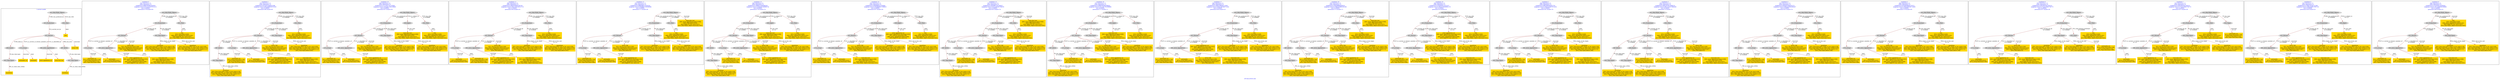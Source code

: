 digraph n0 {
fontcolor="blue"
remincross="true"
label="s03-ima-artists.xml"
subgraph cluster_0 {
label="1-correct model"
n2[style="filled",color="white",fillcolor="lightgray",label="E12_Production1"];
n3[style="filled",color="white",fillcolor="lightgray",label="E21_Person1"];
n4[style="filled",color="white",fillcolor="lightgray",label="E69_Death1"];
n5[style="filled",color="white",fillcolor="lightgray",label="E74_Group1"];
n6[style="filled",color="white",fillcolor="lightgray",label="E82_Actor_Appellation1"];
n7[style="filled",color="white",fillcolor="lightgray",label="E67_Birth1"];
n8[shape="plaintext",style="filled",fillcolor="gold",label="Artist URI"];
n9[style="filled",color="white",fillcolor="lightgray",label="E22_Man-Made_Object1"];
n10[style="filled",color="white",fillcolor="lightgray",label="E35_Title1"];
n11[shape="plaintext",style="filled",fillcolor="gold",label="title"];
n12[style="filled",color="white",fillcolor="lightgray",label="E52_Time-Span1"];
n13[shape="plaintext",style="filled",fillcolor="gold",label="birthDate"];
n14[style="filled",color="white",fillcolor="lightgray",label="E52_Time-Span2"];
n15[shape="plaintext",style="filled",fillcolor="gold",label="deathDate"];
n16[shape="plaintext",style="filled",fillcolor="gold",label="nationality uri"];
n17[shape="plaintext",style="filled",fillcolor="gold",label="nationality"];
n18[shape="plaintext",style="filled",fillcolor="gold",label="artist appellation uri"];
n19[shape="plaintext",style="filled",fillcolor="gold",label="name first last"];
}
subgraph cluster_1 {
label="candidate 0\nlink coherence:1.0\nnode coherence:1.0\nconfidence:0.6800762891045635\nmapping score:0.6225254297015211\ncost:13.99995\n-precision:0.79-recall:0.65"
n21[style="filled",color="white",fillcolor="lightgray",label="E12_Production1"];
n22[style="filled",color="white",fillcolor="lightgray",label="E21_Person1"];
n23[style="filled",color="white",fillcolor="lightgray",label="E52_Time-Span2"];
n24[style="filled",color="white",fillcolor="lightgray",label="E74_Group1"];
n25[style="filled",color="white",fillcolor="lightgray",label="E82_Actor_Appellation1"];
n26[style="filled",color="white",fillcolor="lightgray",label="E22_Man-Made_Object1"];
n27[style="filled",color="white",fillcolor="lightgray",label="E35_Title1"];
n28[shape="plaintext",style="filled",fillcolor="gold",label="artist appellation uri\n[E82_Actor_Appellation,classLink,0.932]\n[E21_Person,classLink,0.06]\n[E82_Actor_Appellation,label,0.008]\n[E30_Right,P3_has_note,0.0]"];
n29[shape="plaintext",style="filled",fillcolor="gold",label="birthDate\n[E52_Time-Span,P82a_begin_of_the_begin,0.38]\n[E52_Time-Span,P82_at_some_time_within,0.343]\n[E52_Time-Span,P82b_end_of_the_end,0.171]\n[E52_Time-Span,label,0.106]"];
n30[shape="plaintext",style="filled",fillcolor="gold",label="name first last\n[E82_Actor_Appellation,label,0.908]\n[E35_Title,label,0.053]\n[E30_Right,P3_has_note,0.037]\n[E22_Man-Made_Object,classLink,0.001]"];
n31[shape="plaintext",style="filled",fillcolor="gold",label="deathDate\n[E52_Time-Span,P82b_end_of_the_end,0.458]\n[E52_Time-Span,P82_at_some_time_within,0.376]\n[E52_Time-Span,P82a_begin_of_the_begin,0.111]\n[E52_Time-Span,label,0.055]"];
n32[shape="plaintext",style="filled",fillcolor="gold",label="nationality uri\n[E74_Group,classLink,0.788]\n[E74_Group,label,0.125]\n[E55_Type,classLink,0.086]"];
n33[shape="plaintext",style="filled",fillcolor="gold",label="title\n[E35_Title,label,0.849]\n[E82_Actor_Appellation,label,0.101]\n[E30_Right,P3_has_note,0.047]\n[E22_Man-Made_Object,classLink,0.002]"];
n34[shape="plaintext",style="filled",fillcolor="gold",label="nationality\n[E74_Group,label,0.615]\n[E74_Group,classLink,0.385]"];
n35[shape="plaintext",style="filled",fillcolor="gold",label="Artist URI\n[E21_Person,classLink,0.509]\n[E82_Actor_Appellation,classLink,0.424]\n[E82_Actor_Appellation,label,0.067]\n[E35_Title,label,0.0]"];
}
subgraph cluster_2 {
label="candidate 1\nlink coherence:1.0\nnode coherence:1.0\nconfidence:0.6755072560422308\nmapping score:0.6001690853474103\ncost:15.99993\n-precision:0.88-recall:0.82"
n37[style="filled",color="white",fillcolor="lightgray",label="E12_Production1"];
n38[style="filled",color="white",fillcolor="lightgray",label="E21_Person1"];
n39[style="filled",color="white",fillcolor="lightgray",label="E52_Time-Span2"];
n40[style="filled",color="white",fillcolor="lightgray",label="E67_Birth1"];
n41[style="filled",color="white",fillcolor="lightgray",label="E74_Group1"];
n42[style="filled",color="white",fillcolor="lightgray",label="E82_Actor_Appellation1"];
n43[style="filled",color="white",fillcolor="lightgray",label="E22_Man-Made_Object1"];
n44[style="filled",color="white",fillcolor="lightgray",label="E35_Title1"];
n45[style="filled",color="white",fillcolor="lightgray",label="E52_Time-Span1"];
n46[shape="plaintext",style="filled",fillcolor="gold",label="artist appellation uri\n[E82_Actor_Appellation,classLink,0.932]\n[E21_Person,classLink,0.06]\n[E82_Actor_Appellation,label,0.008]\n[E30_Right,P3_has_note,0.0]"];
n47[shape="plaintext",style="filled",fillcolor="gold",label="name first last\n[E82_Actor_Appellation,label,0.908]\n[E35_Title,label,0.053]\n[E30_Right,P3_has_note,0.037]\n[E22_Man-Made_Object,classLink,0.001]"];
n48[shape="plaintext",style="filled",fillcolor="gold",label="birthDate\n[E52_Time-Span,P82a_begin_of_the_begin,0.38]\n[E52_Time-Span,P82_at_some_time_within,0.343]\n[E52_Time-Span,P82b_end_of_the_end,0.171]\n[E52_Time-Span,label,0.106]"];
n49[shape="plaintext",style="filled",fillcolor="gold",label="deathDate\n[E52_Time-Span,P82b_end_of_the_end,0.458]\n[E52_Time-Span,P82_at_some_time_within,0.376]\n[E52_Time-Span,P82a_begin_of_the_begin,0.111]\n[E52_Time-Span,label,0.055]"];
n50[shape="plaintext",style="filled",fillcolor="gold",label="nationality uri\n[E74_Group,classLink,0.788]\n[E74_Group,label,0.125]\n[E55_Type,classLink,0.086]"];
n51[shape="plaintext",style="filled",fillcolor="gold",label="title\n[E35_Title,label,0.849]\n[E82_Actor_Appellation,label,0.101]\n[E30_Right,P3_has_note,0.047]\n[E22_Man-Made_Object,classLink,0.002]"];
n52[shape="plaintext",style="filled",fillcolor="gold",label="nationality\n[E74_Group,label,0.615]\n[E74_Group,classLink,0.385]"];
n53[shape="plaintext",style="filled",fillcolor="gold",label="Artist URI\n[E21_Person,classLink,0.509]\n[E82_Actor_Appellation,classLink,0.424]\n[E82_Actor_Appellation,label,0.067]\n[E35_Title,label,0.0]"];
}
subgraph cluster_3 {
label="candidate 10\nlink coherence:1.0\nnode coherence:1.0\nconfidence:0.5712202770719589\nmapping score:0.5654067590239863\ncost:14.99995\n-precision:0.67-recall:0.59"
n55[style="filled",color="white",fillcolor="lightgray",label="E12_Production1"];
n56[style="filled",color="white",fillcolor="lightgray",label="E21_Person1"];
n57[style="filled",color="white",fillcolor="lightgray",label="E52_Time-Span2"];
n58[style="filled",color="white",fillcolor="lightgray",label="E74_Group1"];
n59[style="filled",color="white",fillcolor="lightgray",label="E82_Actor_Appellation1"];
n60[style="filled",color="white",fillcolor="lightgray",label="E22_Man-Made_Object1"];
n61[style="filled",color="white",fillcolor="lightgray",label="E30_Right1"];
n62[style="filled",color="white",fillcolor="lightgray",label="E35_Title1"];
n63[shape="plaintext",style="filled",fillcolor="gold",label="artist appellation uri\n[E82_Actor_Appellation,classLink,0.932]\n[E21_Person,classLink,0.06]\n[E82_Actor_Appellation,label,0.008]\n[E30_Right,P3_has_note,0.0]"];
n64[shape="plaintext",style="filled",fillcolor="gold",label="birthDate\n[E52_Time-Span,P82a_begin_of_the_begin,0.38]\n[E52_Time-Span,P82_at_some_time_within,0.343]\n[E52_Time-Span,P82b_end_of_the_end,0.171]\n[E52_Time-Span,label,0.106]"];
n65[shape="plaintext",style="filled",fillcolor="gold",label="name first last\n[E82_Actor_Appellation,label,0.908]\n[E35_Title,label,0.053]\n[E30_Right,P3_has_note,0.037]\n[E22_Man-Made_Object,classLink,0.001]"];
n66[shape="plaintext",style="filled",fillcolor="gold",label="deathDate\n[E52_Time-Span,P82b_end_of_the_end,0.458]\n[E52_Time-Span,P82_at_some_time_within,0.376]\n[E52_Time-Span,P82a_begin_of_the_begin,0.111]\n[E52_Time-Span,label,0.055]"];
n67[shape="plaintext",style="filled",fillcolor="gold",label="nationality uri\n[E74_Group,classLink,0.788]\n[E74_Group,label,0.125]\n[E55_Type,classLink,0.086]"];
n68[shape="plaintext",style="filled",fillcolor="gold",label="title\n[E35_Title,label,0.849]\n[E82_Actor_Appellation,label,0.101]\n[E30_Right,P3_has_note,0.047]\n[E22_Man-Made_Object,classLink,0.002]"];
n69[shape="plaintext",style="filled",fillcolor="gold",label="nationality\n[E74_Group,label,0.615]\n[E74_Group,classLink,0.385]"];
n70[shape="plaintext",style="filled",fillcolor="gold",label="Artist URI\n[E21_Person,classLink,0.509]\n[E82_Actor_Appellation,classLink,0.424]\n[E82_Actor_Appellation,label,0.067]\n[E35_Title,label,0.0]"];
}
subgraph cluster_4 {
label="candidate 11\nlink coherence:1.0\nnode coherence:1.0\nconfidence:0.5683353603538136\nmapping score:0.5852784534512713\ncost:13.99995\n-precision:0.64-recall:0.53"
n72[style="filled",color="white",fillcolor="lightgray",label="E12_Production1"];
n73[style="filled",color="white",fillcolor="lightgray",label="E21_Person1"];
n74[style="filled",color="white",fillcolor="lightgray",label="E52_Time-Span2"];
n75[style="filled",color="white",fillcolor="lightgray",label="E74_Group1"];
n76[style="filled",color="white",fillcolor="lightgray",label="E82_Actor_Appellation1"];
n77[style="filled",color="white",fillcolor="lightgray",label="E22_Man-Made_Object1"];
n78[style="filled",color="white",fillcolor="lightgray",label="E35_Title1"];
n79[shape="plaintext",style="filled",fillcolor="gold",label="artist appellation uri\n[E82_Actor_Appellation,classLink,0.932]\n[E21_Person,classLink,0.06]\n[E82_Actor_Appellation,label,0.008]\n[E30_Right,P3_has_note,0.0]"];
n80[shape="plaintext",style="filled",fillcolor="gold",label="birthDate\n[E52_Time-Span,P82a_begin_of_the_begin,0.38]\n[E52_Time-Span,P82_at_some_time_within,0.343]\n[E52_Time-Span,P82b_end_of_the_end,0.171]\n[E52_Time-Span,label,0.106]"];
n81[shape="plaintext",style="filled",fillcolor="gold",label="name first last\n[E82_Actor_Appellation,label,0.908]\n[E35_Title,label,0.053]\n[E30_Right,P3_has_note,0.037]\n[E22_Man-Made_Object,classLink,0.001]"];
n82[shape="plaintext",style="filled",fillcolor="gold",label="deathDate\n[E52_Time-Span,P82b_end_of_the_end,0.458]\n[E52_Time-Span,P82_at_some_time_within,0.376]\n[E52_Time-Span,P82a_begin_of_the_begin,0.111]\n[E52_Time-Span,label,0.055]"];
n83[shape="plaintext",style="filled",fillcolor="gold",label="nationality\n[E74_Group,label,0.615]\n[E74_Group,classLink,0.385]"];
n84[shape="plaintext",style="filled",fillcolor="gold",label="title\n[E35_Title,label,0.849]\n[E82_Actor_Appellation,label,0.101]\n[E30_Right,P3_has_note,0.047]\n[E22_Man-Made_Object,classLink,0.002]"];
n85[shape="plaintext",style="filled",fillcolor="gold",label="Artist URI\n[E21_Person,classLink,0.509]\n[E82_Actor_Appellation,classLink,0.424]\n[E82_Actor_Appellation,label,0.067]\n[E35_Title,label,0.0]"];
n86[shape="plaintext",style="filled",fillcolor="gold",label="nationality uri\n[E74_Group,classLink,0.788]\n[E74_Group,label,0.125]\n[E55_Type,classLink,0.086]"];
}
subgraph cluster_5 {
label="candidate 12\nlink coherence:1.0\nnode coherence:1.0\nconfidence:0.5666588127918254\nmapping score:0.5638862709306084\ncost:13.99995\n-precision:0.71-recall:0.59"
n88[style="filled",color="white",fillcolor="lightgray",label="E12_Production1"];
n89[style="filled",color="white",fillcolor="lightgray",label="E21_Person1"];
n90[style="filled",color="white",fillcolor="lightgray",label="E52_Time-Span2"];
n91[style="filled",color="white",fillcolor="lightgray",label="E74_Group1"];
n92[style="filled",color="white",fillcolor="lightgray",label="E82_Actor_Appellation1"];
n93[style="filled",color="white",fillcolor="lightgray",label="E22_Man-Made_Object1"];
n94[style="filled",color="white",fillcolor="lightgray",label="E35_Title1"];
n95[shape="plaintext",style="filled",fillcolor="gold",label="artist appellation uri\n[E82_Actor_Appellation,classLink,0.932]\n[E21_Person,classLink,0.06]\n[E82_Actor_Appellation,label,0.008]\n[E30_Right,P3_has_note,0.0]"];
n96[shape="plaintext",style="filled",fillcolor="gold",label="birthDate\n[E52_Time-Span,P82a_begin_of_the_begin,0.38]\n[E52_Time-Span,P82_at_some_time_within,0.343]\n[E52_Time-Span,P82b_end_of_the_end,0.171]\n[E52_Time-Span,label,0.106]"];
n97[shape="plaintext",style="filled",fillcolor="gold",label="name first last\n[E82_Actor_Appellation,label,0.908]\n[E35_Title,label,0.053]\n[E30_Right,P3_has_note,0.037]\n[E22_Man-Made_Object,classLink,0.001]"];
n98[shape="plaintext",style="filled",fillcolor="gold",label="deathDate\n[E52_Time-Span,P82b_end_of_the_end,0.458]\n[E52_Time-Span,P82_at_some_time_within,0.376]\n[E52_Time-Span,P82a_begin_of_the_begin,0.111]\n[E52_Time-Span,label,0.055]"];
n99[shape="plaintext",style="filled",fillcolor="gold",label="nationality uri\n[E74_Group,classLink,0.788]\n[E74_Group,label,0.125]\n[E55_Type,classLink,0.086]"];
n100[shape="plaintext",style="filled",fillcolor="gold",label="title\n[E35_Title,label,0.849]\n[E82_Actor_Appellation,label,0.101]\n[E30_Right,P3_has_note,0.047]\n[E22_Man-Made_Object,classLink,0.002]"];
n101[shape="plaintext",style="filled",fillcolor="gold",label="nationality\n[E74_Group,label,0.615]\n[E74_Group,classLink,0.385]"];
n102[shape="plaintext",style="filled",fillcolor="gold",label="Artist URI\n[E21_Person,classLink,0.509]\n[E82_Actor_Appellation,classLink,0.424]\n[E82_Actor_Appellation,label,0.067]\n[E35_Title,label,0.0]"];
}
subgraph cluster_6 {
label="candidate 13\nlink coherence:1.0\nnode coherence:1.0\nconfidence:0.5666512440096262\nmapping score:0.5430504146698754\ncost:16.99993\n-precision:0.76-recall:0.76"
n104[style="filled",color="white",fillcolor="lightgray",label="E12_Production1"];
n105[style="filled",color="white",fillcolor="lightgray",label="E21_Person1"];
n106[style="filled",color="white",fillcolor="lightgray",label="E52_Time-Span2"];
n107[style="filled",color="white",fillcolor="lightgray",label="E67_Birth1"];
n108[style="filled",color="white",fillcolor="lightgray",label="E74_Group1"];
n109[style="filled",color="white",fillcolor="lightgray",label="E82_Actor_Appellation1"];
n110[style="filled",color="white",fillcolor="lightgray",label="E22_Man-Made_Object1"];
n111[style="filled",color="white",fillcolor="lightgray",label="E30_Right1"];
n112[style="filled",color="white",fillcolor="lightgray",label="E35_Title1"];
n113[style="filled",color="white",fillcolor="lightgray",label="E52_Time-Span1"];
n114[shape="plaintext",style="filled",fillcolor="gold",label="artist appellation uri\n[E82_Actor_Appellation,classLink,0.932]\n[E21_Person,classLink,0.06]\n[E82_Actor_Appellation,label,0.008]\n[E30_Right,P3_has_note,0.0]"];
n115[shape="plaintext",style="filled",fillcolor="gold",label="name first last\n[E82_Actor_Appellation,label,0.908]\n[E35_Title,label,0.053]\n[E30_Right,P3_has_note,0.037]\n[E22_Man-Made_Object,classLink,0.001]"];
n116[shape="plaintext",style="filled",fillcolor="gold",label="birthDate\n[E52_Time-Span,P82a_begin_of_the_begin,0.38]\n[E52_Time-Span,P82_at_some_time_within,0.343]\n[E52_Time-Span,P82b_end_of_the_end,0.171]\n[E52_Time-Span,label,0.106]"];
n117[shape="plaintext",style="filled",fillcolor="gold",label="deathDate\n[E52_Time-Span,P82b_end_of_the_end,0.458]\n[E52_Time-Span,P82_at_some_time_within,0.376]\n[E52_Time-Span,P82a_begin_of_the_begin,0.111]\n[E52_Time-Span,label,0.055]"];
n118[shape="plaintext",style="filled",fillcolor="gold",label="nationality uri\n[E74_Group,classLink,0.788]\n[E74_Group,label,0.125]\n[E55_Type,classLink,0.086]"];
n119[shape="plaintext",style="filled",fillcolor="gold",label="title\n[E35_Title,label,0.849]\n[E82_Actor_Appellation,label,0.101]\n[E30_Right,P3_has_note,0.047]\n[E22_Man-Made_Object,classLink,0.002]"];
n120[shape="plaintext",style="filled",fillcolor="gold",label="nationality\n[E74_Group,label,0.615]\n[E74_Group,classLink,0.385]"];
n121[shape="plaintext",style="filled",fillcolor="gold",label="Artist URI\n[E21_Person,classLink,0.509]\n[E82_Actor_Appellation,classLink,0.424]\n[E82_Actor_Appellation,label,0.067]\n[E35_Title,label,0.0]"];
}
subgraph cluster_7 {
label="candidate 14\nlink coherence:1.0\nnode coherence:1.0\nconfidence:0.5636089522795864\nmapping score:0.5628696507598622\ncost:14.99995\n-precision:0.67-recall:0.59"
n123[style="filled",color="white",fillcolor="lightgray",label="E12_Production1"];
n124[style="filled",color="white",fillcolor="lightgray",label="E21_Person1"];
n125[style="filled",color="white",fillcolor="lightgray",label="E52_Time-Span2"];
n126[style="filled",color="white",fillcolor="lightgray",label="E74_Group1"];
n127[style="filled",color="white",fillcolor="lightgray",label="E82_Actor_Appellation1"];
n128[style="filled",color="white",fillcolor="lightgray",label="E22_Man-Made_Object1"];
n129[style="filled",color="white",fillcolor="lightgray",label="E30_Right1"];
n130[style="filled",color="white",fillcolor="lightgray",label="E35_Title1"];
n131[shape="plaintext",style="filled",fillcolor="gold",label="birthDate\n[E52_Time-Span,P82a_begin_of_the_begin,0.38]\n[E52_Time-Span,P82_at_some_time_within,0.343]\n[E52_Time-Span,P82b_end_of_the_end,0.171]\n[E52_Time-Span,label,0.106]"];
n132[shape="plaintext",style="filled",fillcolor="gold",label="name first last\n[E82_Actor_Appellation,label,0.908]\n[E35_Title,label,0.053]\n[E30_Right,P3_has_note,0.037]\n[E22_Man-Made_Object,classLink,0.001]"];
n133[shape="plaintext",style="filled",fillcolor="gold",label="artist appellation uri\n[E82_Actor_Appellation,classLink,0.932]\n[E21_Person,classLink,0.06]\n[E82_Actor_Appellation,label,0.008]\n[E30_Right,P3_has_note,0.0]"];
n134[shape="plaintext",style="filled",fillcolor="gold",label="deathDate\n[E52_Time-Span,P82b_end_of_the_end,0.458]\n[E52_Time-Span,P82_at_some_time_within,0.376]\n[E52_Time-Span,P82a_begin_of_the_begin,0.111]\n[E52_Time-Span,label,0.055]"];
n135[shape="plaintext",style="filled",fillcolor="gold",label="nationality uri\n[E74_Group,classLink,0.788]\n[E74_Group,label,0.125]\n[E55_Type,classLink,0.086]"];
n136[shape="plaintext",style="filled",fillcolor="gold",label="title\n[E35_Title,label,0.849]\n[E82_Actor_Appellation,label,0.101]\n[E30_Right,P3_has_note,0.047]\n[E22_Man-Made_Object,classLink,0.002]"];
n137[shape="plaintext",style="filled",fillcolor="gold",label="nationality\n[E74_Group,label,0.615]\n[E74_Group,classLink,0.385]"];
n138[shape="plaintext",style="filled",fillcolor="gold",label="Artist URI\n[E21_Person,classLink,0.509]\n[E82_Actor_Appellation,classLink,0.424]\n[E82_Actor_Appellation,label,0.067]\n[E35_Title,label,0.0]"];
}
subgraph cluster_8 {
label="candidate 15\nlink coherence:1.0\nnode coherence:1.0\nconfidence:0.5620897797294927\nmapping score:0.5415299265764976\ncost:15.99993\n-precision:0.81-recall:0.76"
n140[style="filled",color="white",fillcolor="lightgray",label="E12_Production1"];
n141[style="filled",color="white",fillcolor="lightgray",label="E21_Person1"];
n142[style="filled",color="white",fillcolor="lightgray",label="E52_Time-Span2"];
n143[style="filled",color="white",fillcolor="lightgray",label="E67_Birth1"];
n144[style="filled",color="white",fillcolor="lightgray",label="E74_Group1"];
n145[style="filled",color="white",fillcolor="lightgray",label="E82_Actor_Appellation1"];
n146[style="filled",color="white",fillcolor="lightgray",label="E22_Man-Made_Object1"];
n147[style="filled",color="white",fillcolor="lightgray",label="E35_Title1"];
n148[style="filled",color="white",fillcolor="lightgray",label="E52_Time-Span1"];
n149[shape="plaintext",style="filled",fillcolor="gold",label="artist appellation uri\n[E82_Actor_Appellation,classLink,0.932]\n[E21_Person,classLink,0.06]\n[E82_Actor_Appellation,label,0.008]\n[E30_Right,P3_has_note,0.0]"];
n150[shape="plaintext",style="filled",fillcolor="gold",label="birthDate\n[E52_Time-Span,P82a_begin_of_the_begin,0.38]\n[E52_Time-Span,P82_at_some_time_within,0.343]\n[E52_Time-Span,P82b_end_of_the_end,0.171]\n[E52_Time-Span,label,0.106]"];
n151[shape="plaintext",style="filled",fillcolor="gold",label="name first last\n[E82_Actor_Appellation,label,0.908]\n[E35_Title,label,0.053]\n[E30_Right,P3_has_note,0.037]\n[E22_Man-Made_Object,classLink,0.001]"];
n152[shape="plaintext",style="filled",fillcolor="gold",label="deathDate\n[E52_Time-Span,P82b_end_of_the_end,0.458]\n[E52_Time-Span,P82_at_some_time_within,0.376]\n[E52_Time-Span,P82a_begin_of_the_begin,0.111]\n[E52_Time-Span,label,0.055]"];
n153[shape="plaintext",style="filled",fillcolor="gold",label="nationality uri\n[E74_Group,classLink,0.788]\n[E74_Group,label,0.125]\n[E55_Type,classLink,0.086]"];
n154[shape="plaintext",style="filled",fillcolor="gold",label="title\n[E35_Title,label,0.849]\n[E82_Actor_Appellation,label,0.101]\n[E30_Right,P3_has_note,0.047]\n[E22_Man-Made_Object,classLink,0.002]"];
n155[shape="plaintext",style="filled",fillcolor="gold",label="nationality\n[E74_Group,label,0.615]\n[E74_Group,classLink,0.385]"];
n156[shape="plaintext",style="filled",fillcolor="gold",label="Artist URI\n[E21_Person,classLink,0.509]\n[E82_Actor_Appellation,classLink,0.424]\n[E82_Actor_Appellation,label,0.067]\n[E35_Title,label,0.0]"];
}
subgraph cluster_9 {
label="candidate 16\nlink coherence:1.0\nnode coherence:1.0\nconfidence:0.5609103283296655\nmapping score:0.5411367761098885\ncost:16.99993\n-precision:0.71-recall:0.71"
n158[style="filled",color="white",fillcolor="lightgray",label="E12_Production1"];
n159[style="filled",color="white",fillcolor="lightgray",label="E21_Person1"];
n160[style="filled",color="white",fillcolor="lightgray",label="E52_Time-Span2"];
n161[style="filled",color="white",fillcolor="lightgray",label="E67_Birth1"];
n162[style="filled",color="white",fillcolor="lightgray",label="E74_Group1"];
n163[style="filled",color="white",fillcolor="lightgray",label="E82_Actor_Appellation1"];
n164[style="filled",color="white",fillcolor="lightgray",label="E22_Man-Made_Object1"];
n165[style="filled",color="white",fillcolor="lightgray",label="E30_Right1"];
n166[style="filled",color="white",fillcolor="lightgray",label="E35_Title1"];
n167[style="filled",color="white",fillcolor="lightgray",label="E52_Time-Span1"];
n168[shape="plaintext",style="filled",fillcolor="gold",label="artist appellation uri\n[E82_Actor_Appellation,classLink,0.932]\n[E21_Person,classLink,0.06]\n[E82_Actor_Appellation,label,0.008]\n[E30_Right,P3_has_note,0.0]"];
n169[shape="plaintext",style="filled",fillcolor="gold",label="birthDate\n[E52_Time-Span,P82a_begin_of_the_begin,0.38]\n[E52_Time-Span,P82_at_some_time_within,0.343]\n[E52_Time-Span,P82b_end_of_the_end,0.171]\n[E52_Time-Span,label,0.106]"];
n170[shape="plaintext",style="filled",fillcolor="gold",label="name first last\n[E82_Actor_Appellation,label,0.908]\n[E35_Title,label,0.053]\n[E30_Right,P3_has_note,0.037]\n[E22_Man-Made_Object,classLink,0.001]"];
n171[shape="plaintext",style="filled",fillcolor="gold",label="deathDate\n[E52_Time-Span,P82b_end_of_the_end,0.458]\n[E52_Time-Span,P82_at_some_time_within,0.376]\n[E52_Time-Span,P82a_begin_of_the_begin,0.111]\n[E52_Time-Span,label,0.055]"];
n172[shape="plaintext",style="filled",fillcolor="gold",label="nationality uri\n[E74_Group,classLink,0.788]\n[E74_Group,label,0.125]\n[E55_Type,classLink,0.086]"];
n173[shape="plaintext",style="filled",fillcolor="gold",label="title\n[E35_Title,label,0.849]\n[E82_Actor_Appellation,label,0.101]\n[E30_Right,P3_has_note,0.047]\n[E22_Man-Made_Object,classLink,0.002]"];
n174[shape="plaintext",style="filled",fillcolor="gold",label="nationality\n[E74_Group,label,0.615]\n[E74_Group,classLink,0.385]"];
n175[shape="plaintext",style="filled",fillcolor="gold",label="Artist URI\n[E21_Person,classLink,0.509]\n[E82_Actor_Appellation,classLink,0.424]\n[E82_Actor_Appellation,label,0.067]\n[E35_Title,label,0.0]"];
}
subgraph cluster_10 {
label="candidate 17\nlink coherence:1.0\nnode coherence:1.0\nconfidence:0.5605239639114363\nmapping score:0.5826746546371454\ncost:13.99995\n-precision:0.64-recall:0.53"
n177[style="filled",color="white",fillcolor="lightgray",label="E12_Production1"];
n178[style="filled",color="white",fillcolor="lightgray",label="E21_Person1"];
n179[style="filled",color="white",fillcolor="lightgray",label="E52_Time-Span2"];
n180[style="filled",color="white",fillcolor="lightgray",label="E74_Group1"];
n181[style="filled",color="white",fillcolor="lightgray",label="E82_Actor_Appellation1"];
n182[style="filled",color="white",fillcolor="lightgray",label="E22_Man-Made_Object1"];
n183[style="filled",color="white",fillcolor="lightgray",label="E35_Title1"];
n184[shape="plaintext",style="filled",fillcolor="gold",label="Artist URI\n[E21_Person,classLink,0.509]\n[E82_Actor_Appellation,classLink,0.424]\n[E82_Actor_Appellation,label,0.067]\n[E35_Title,label,0.0]"];
n185[shape="plaintext",style="filled",fillcolor="gold",label="birthDate\n[E52_Time-Span,P82a_begin_of_the_begin,0.38]\n[E52_Time-Span,P82_at_some_time_within,0.343]\n[E52_Time-Span,P82b_end_of_the_end,0.171]\n[E52_Time-Span,label,0.106]"];
n186[shape="plaintext",style="filled",fillcolor="gold",label="name first last\n[E82_Actor_Appellation,label,0.908]\n[E35_Title,label,0.053]\n[E30_Right,P3_has_note,0.037]\n[E22_Man-Made_Object,classLink,0.001]"];
n187[shape="plaintext",style="filled",fillcolor="gold",label="deathDate\n[E52_Time-Span,P82b_end_of_the_end,0.458]\n[E52_Time-Span,P82_at_some_time_within,0.376]\n[E52_Time-Span,P82a_begin_of_the_begin,0.111]\n[E52_Time-Span,label,0.055]"];
n188[shape="plaintext",style="filled",fillcolor="gold",label="nationality uri\n[E74_Group,classLink,0.788]\n[E74_Group,label,0.125]\n[E55_Type,classLink,0.086]"];
n189[shape="plaintext",style="filled",fillcolor="gold",label="title\n[E35_Title,label,0.849]\n[E82_Actor_Appellation,label,0.101]\n[E30_Right,P3_has_note,0.047]\n[E22_Man-Made_Object,classLink,0.002]"];
n190[shape="plaintext",style="filled",fillcolor="gold",label="nationality\n[E74_Group,label,0.615]\n[E74_Group,classLink,0.385]"];
n191[shape="plaintext",style="filled",fillcolor="gold",label="artist appellation uri\n[E82_Actor_Appellation,classLink,0.932]\n[E21_Person,classLink,0.06]\n[E82_Actor_Appellation,label,0.008]\n[E30_Right,P3_has_note,0.0]"];
}
subgraph cluster_11 {
label="candidate 18\nlink coherence:1.0\nnode coherence:1.0\nconfidence:0.556348864049532\nmapping score:0.5396162880165106\ncost:15.99993\n-precision:0.75-recall:0.71"
n193[style="filled",color="white",fillcolor="lightgray",label="E12_Production1"];
n194[style="filled",color="white",fillcolor="lightgray",label="E21_Person1"];
n195[style="filled",color="white",fillcolor="lightgray",label="E52_Time-Span2"];
n196[style="filled",color="white",fillcolor="lightgray",label="E67_Birth1"];
n197[style="filled",color="white",fillcolor="lightgray",label="E74_Group1"];
n198[style="filled",color="white",fillcolor="lightgray",label="E82_Actor_Appellation1"];
n199[style="filled",color="white",fillcolor="lightgray",label="E22_Man-Made_Object1"];
n200[style="filled",color="white",fillcolor="lightgray",label="E35_Title1"];
n201[style="filled",color="white",fillcolor="lightgray",label="E52_Time-Span1"];
n202[shape="plaintext",style="filled",fillcolor="gold",label="artist appellation uri\n[E82_Actor_Appellation,classLink,0.932]\n[E21_Person,classLink,0.06]\n[E82_Actor_Appellation,label,0.008]\n[E30_Right,P3_has_note,0.0]"];
n203[shape="plaintext",style="filled",fillcolor="gold",label="birthDate\n[E52_Time-Span,P82a_begin_of_the_begin,0.38]\n[E52_Time-Span,P82_at_some_time_within,0.343]\n[E52_Time-Span,P82b_end_of_the_end,0.171]\n[E52_Time-Span,label,0.106]"];
n204[shape="plaintext",style="filled",fillcolor="gold",label="deathDate\n[E52_Time-Span,P82b_end_of_the_end,0.458]\n[E52_Time-Span,P82_at_some_time_within,0.376]\n[E52_Time-Span,P82a_begin_of_the_begin,0.111]\n[E52_Time-Span,label,0.055]"];
n205[shape="plaintext",style="filled",fillcolor="gold",label="name first last\n[E82_Actor_Appellation,label,0.908]\n[E35_Title,label,0.053]\n[E30_Right,P3_has_note,0.037]\n[E22_Man-Made_Object,classLink,0.001]"];
n206[shape="plaintext",style="filled",fillcolor="gold",label="nationality uri\n[E74_Group,classLink,0.788]\n[E74_Group,label,0.125]\n[E55_Type,classLink,0.086]"];
n207[shape="plaintext",style="filled",fillcolor="gold",label="title\n[E35_Title,label,0.849]\n[E82_Actor_Appellation,label,0.101]\n[E30_Right,P3_has_note,0.047]\n[E22_Man-Made_Object,classLink,0.002]"];
n208[shape="plaintext",style="filled",fillcolor="gold",label="nationality\n[E74_Group,label,0.615]\n[E74_Group,classLink,0.385]"];
n209[shape="plaintext",style="filled",fillcolor="gold",label="Artist URI\n[E21_Person,classLink,0.509]\n[E82_Actor_Appellation,classLink,0.424]\n[E82_Actor_Appellation,label,0.067]\n[E35_Title,label,0.0]"];
}
subgraph cluster_12 {
label="candidate 19\nlink coherence:1.0\nnode coherence:1.0\nconfidence:0.5530028122415527\nmapping score:0.5801676040805176\ncost:14.99995\n-precision:0.6-recall:0.53"
n211[style="filled",color="white",fillcolor="lightgray",label="E12_Production1"];
n212[style="filled",color="white",fillcolor="lightgray",label="E21_Person1"];
n213[style="filled",color="white",fillcolor="lightgray",label="E52_Time-Span2"];
n214[style="filled",color="white",fillcolor="lightgray",label="E74_Group1"];
n215[style="filled",color="white",fillcolor="lightgray",label="E82_Actor_Appellation1"];
n216[style="filled",color="white",fillcolor="lightgray",label="E22_Man-Made_Object1"];
n217[style="filled",color="white",fillcolor="lightgray",label="E30_Right1"];
n218[style="filled",color="white",fillcolor="lightgray",label="E35_Title1"];
n219[shape="plaintext",style="filled",fillcolor="gold",label="Artist URI\n[E21_Person,classLink,0.509]\n[E82_Actor_Appellation,classLink,0.424]\n[E82_Actor_Appellation,label,0.067]\n[E35_Title,label,0.0]"];
n220[shape="plaintext",style="filled",fillcolor="gold",label="birthDate\n[E52_Time-Span,P82a_begin_of_the_begin,0.38]\n[E52_Time-Span,P82_at_some_time_within,0.343]\n[E52_Time-Span,P82b_end_of_the_end,0.171]\n[E52_Time-Span,label,0.106]"];
n221[shape="plaintext",style="filled",fillcolor="gold",label="name first last\n[E82_Actor_Appellation,label,0.908]\n[E35_Title,label,0.053]\n[E30_Right,P3_has_note,0.037]\n[E22_Man-Made_Object,classLink,0.001]"];
n222[shape="plaintext",style="filled",fillcolor="gold",label="artist appellation uri\n[E82_Actor_Appellation,classLink,0.932]\n[E21_Person,classLink,0.06]\n[E82_Actor_Appellation,label,0.008]\n[E30_Right,P3_has_note,0.0]"];
n223[shape="plaintext",style="filled",fillcolor="gold",label="deathDate\n[E52_Time-Span,P82b_end_of_the_end,0.458]\n[E52_Time-Span,P82_at_some_time_within,0.376]\n[E52_Time-Span,P82a_begin_of_the_begin,0.111]\n[E52_Time-Span,label,0.055]"];
n224[shape="plaintext",style="filled",fillcolor="gold",label="nationality uri\n[E74_Group,classLink,0.788]\n[E74_Group,label,0.125]\n[E55_Type,classLink,0.086]"];
n225[shape="plaintext",style="filled",fillcolor="gold",label="title\n[E35_Title,label,0.849]\n[E82_Actor_Appellation,label,0.101]\n[E30_Right,P3_has_note,0.047]\n[E22_Man-Made_Object,classLink,0.002]"];
n226[shape="plaintext",style="filled",fillcolor="gold",label="nationality\n[E74_Group,label,0.615]\n[E74_Group,classLink,0.385]"];
}
subgraph cluster_13 {
label="candidate 2\nlink coherence:1.0\nnode coherence:1.0\nconfidence:0.6697663403622701\nmapping score:0.5982554467874234\ncost:15.99993\n-precision:0.81-recall:0.76"
n228[style="filled",color="white",fillcolor="lightgray",label="E12_Production1"];
n229[style="filled",color="white",fillcolor="lightgray",label="E21_Person1"];
n230[style="filled",color="white",fillcolor="lightgray",label="E52_Time-Span2"];
n231[style="filled",color="white",fillcolor="lightgray",label="E67_Birth1"];
n232[style="filled",color="white",fillcolor="lightgray",label="E74_Group1"];
n233[style="filled",color="white",fillcolor="lightgray",label="E82_Actor_Appellation1"];
n234[style="filled",color="white",fillcolor="lightgray",label="E22_Man-Made_Object1"];
n235[style="filled",color="white",fillcolor="lightgray",label="E35_Title1"];
n236[style="filled",color="white",fillcolor="lightgray",label="E52_Time-Span1"];
n237[shape="plaintext",style="filled",fillcolor="gold",label="artist appellation uri\n[E82_Actor_Appellation,classLink,0.932]\n[E21_Person,classLink,0.06]\n[E82_Actor_Appellation,label,0.008]\n[E30_Right,P3_has_note,0.0]"];
n238[shape="plaintext",style="filled",fillcolor="gold",label="birthDate\n[E52_Time-Span,P82a_begin_of_the_begin,0.38]\n[E52_Time-Span,P82_at_some_time_within,0.343]\n[E52_Time-Span,P82b_end_of_the_end,0.171]\n[E52_Time-Span,label,0.106]"];
n239[shape="plaintext",style="filled",fillcolor="gold",label="name first last\n[E82_Actor_Appellation,label,0.908]\n[E35_Title,label,0.053]\n[E30_Right,P3_has_note,0.037]\n[E22_Man-Made_Object,classLink,0.001]"];
n240[shape="plaintext",style="filled",fillcolor="gold",label="deathDate\n[E52_Time-Span,P82b_end_of_the_end,0.458]\n[E52_Time-Span,P82_at_some_time_within,0.376]\n[E52_Time-Span,P82a_begin_of_the_begin,0.111]\n[E52_Time-Span,label,0.055]"];
n241[shape="plaintext",style="filled",fillcolor="gold",label="nationality uri\n[E74_Group,classLink,0.788]\n[E74_Group,label,0.125]\n[E55_Type,classLink,0.086]"];
n242[shape="plaintext",style="filled",fillcolor="gold",label="title\n[E35_Title,label,0.849]\n[E82_Actor_Appellation,label,0.101]\n[E30_Right,P3_has_note,0.047]\n[E22_Man-Made_Object,classLink,0.002]"];
n243[shape="plaintext",style="filled",fillcolor="gold",label="nationality\n[E74_Group,label,0.615]\n[E74_Group,classLink,0.385]"];
n244[shape="plaintext",style="filled",fillcolor="gold",label="Artist URI\n[E21_Person,classLink,0.509]\n[E82_Actor_Appellation,classLink,0.424]\n[E82_Actor_Appellation,label,0.067]\n[E35_Title,label,0.0]"];
}
subgraph cluster_14 {
label="candidate 3\nlink coherence:1.0\nnode coherence:1.0\nconfidence:0.6651973072999374\nmapping score:0.5967324357666458\ncost:16.99992\n-precision:1.0-recall:1.0"
n246[style="filled",color="white",fillcolor="lightgray",label="E12_Production1"];
n247[style="filled",color="white",fillcolor="lightgray",label="E21_Person1"];
n248[style="filled",color="white",fillcolor="lightgray",label="E67_Birth1"];
n249[style="filled",color="white",fillcolor="lightgray",label="E69_Death1"];
n250[style="filled",color="white",fillcolor="lightgray",label="E74_Group1"];
n251[style="filled",color="white",fillcolor="lightgray",label="E82_Actor_Appellation1"];
n252[style="filled",color="white",fillcolor="lightgray",label="E22_Man-Made_Object1"];
n253[style="filled",color="white",fillcolor="lightgray",label="E35_Title1"];
n254[style="filled",color="white",fillcolor="lightgray",label="E52_Time-Span1"];
n255[style="filled",color="white",fillcolor="lightgray",label="E52_Time-Span3"];
n256[shape="plaintext",style="filled",fillcolor="gold",label="deathDate\n[E52_Time-Span,P82b_end_of_the_end,0.458]\n[E52_Time-Span,P82_at_some_time_within,0.376]\n[E52_Time-Span,P82a_begin_of_the_begin,0.111]\n[E52_Time-Span,label,0.055]"];
n257[shape="plaintext",style="filled",fillcolor="gold",label="artist appellation uri\n[E82_Actor_Appellation,classLink,0.932]\n[E21_Person,classLink,0.06]\n[E82_Actor_Appellation,label,0.008]\n[E30_Right,P3_has_note,0.0]"];
n258[shape="plaintext",style="filled",fillcolor="gold",label="name first last\n[E82_Actor_Appellation,label,0.908]\n[E35_Title,label,0.053]\n[E30_Right,P3_has_note,0.037]\n[E22_Man-Made_Object,classLink,0.001]"];
n259[shape="plaintext",style="filled",fillcolor="gold",label="birthDate\n[E52_Time-Span,P82a_begin_of_the_begin,0.38]\n[E52_Time-Span,P82_at_some_time_within,0.343]\n[E52_Time-Span,P82b_end_of_the_end,0.171]\n[E52_Time-Span,label,0.106]"];
n260[shape="plaintext",style="filled",fillcolor="gold",label="nationality uri\n[E74_Group,classLink,0.788]\n[E74_Group,label,0.125]\n[E55_Type,classLink,0.086]"];
n261[shape="plaintext",style="filled",fillcolor="gold",label="title\n[E35_Title,label,0.849]\n[E82_Actor_Appellation,label,0.101]\n[E30_Right,P3_has_note,0.047]\n[E22_Man-Made_Object,classLink,0.002]"];
n262[shape="plaintext",style="filled",fillcolor="gold",label="nationality\n[E74_Group,label,0.615]\n[E74_Group,classLink,0.385]"];
n263[shape="plaintext",style="filled",fillcolor="gold",label="Artist URI\n[E21_Person,classLink,0.509]\n[E82_Actor_Appellation,classLink,0.424]\n[E82_Actor_Appellation,label,0.067]\n[E35_Title,label,0.0]"];
}
subgraph cluster_15 {
label="candidate 4\nlink coherence:1.0\nnode coherence:1.0\nconfidence:0.6436337836201371\nmapping score:0.5895445945400457\ncost:15.99993\n-precision:0.81-recall:0.76"
n265[style="filled",color="white",fillcolor="lightgray",label="E12_Production1"];
n266[style="filled",color="white",fillcolor="lightgray",label="E21_Person1"];
n267[style="filled",color="white",fillcolor="lightgray",label="E52_Time-Span2"];
n268[style="filled",color="white",fillcolor="lightgray",label="E67_Birth1"];
n269[style="filled",color="white",fillcolor="lightgray",label="E74_Group1"];
n270[style="filled",color="white",fillcolor="lightgray",label="E82_Actor_Appellation1"];
n271[style="filled",color="white",fillcolor="lightgray",label="E22_Man-Made_Object1"];
n272[style="filled",color="white",fillcolor="lightgray",label="E35_Title1"];
n273[style="filled",color="white",fillcolor="lightgray",label="E52_Time-Span1"];
n274[shape="plaintext",style="filled",fillcolor="gold",label="artist appellation uri\n[E82_Actor_Appellation,classLink,0.932]\n[E21_Person,classLink,0.06]\n[E82_Actor_Appellation,label,0.008]\n[E30_Right,P3_has_note,0.0]"];
n275[shape="plaintext",style="filled",fillcolor="gold",label="name first last\n[E82_Actor_Appellation,label,0.908]\n[E35_Title,label,0.053]\n[E30_Right,P3_has_note,0.037]\n[E22_Man-Made_Object,classLink,0.001]"];
n276[shape="plaintext",style="filled",fillcolor="gold",label="deathDate\n[E52_Time-Span,P82b_end_of_the_end,0.458]\n[E52_Time-Span,P82_at_some_time_within,0.376]\n[E52_Time-Span,P82a_begin_of_the_begin,0.111]\n[E52_Time-Span,label,0.055]"];
n277[shape="plaintext",style="filled",fillcolor="gold",label="birthDate\n[E52_Time-Span,P82a_begin_of_the_begin,0.38]\n[E52_Time-Span,P82_at_some_time_within,0.343]\n[E52_Time-Span,P82b_end_of_the_end,0.171]\n[E52_Time-Span,label,0.106]"];
n278[shape="plaintext",style="filled",fillcolor="gold",label="nationality uri\n[E74_Group,classLink,0.788]\n[E74_Group,label,0.125]\n[E55_Type,classLink,0.086]"];
n279[shape="plaintext",style="filled",fillcolor="gold",label="title\n[E35_Title,label,0.849]\n[E82_Actor_Appellation,label,0.101]\n[E30_Right,P3_has_note,0.047]\n[E22_Man-Made_Object,classLink,0.002]"];
n280[shape="plaintext",style="filled",fillcolor="gold",label="nationality\n[E74_Group,label,0.615]\n[E74_Group,classLink,0.385]"];
n281[shape="plaintext",style="filled",fillcolor="gold",label="Artist URI\n[E21_Person,classLink,0.509]\n[E82_Actor_Appellation,classLink,0.424]\n[E82_Actor_Appellation,label,0.067]\n[E35_Title,label,0.0]"];
}
subgraph cluster_16 {
label="candidate 5\nlink coherence:1.0\nnode coherence:1.0\nconfidence:0.6104928640132073\nmapping score:0.5993309546710691\ncost:13.99995\n-precision:0.79-recall:0.65"
n283[style="filled",color="white",fillcolor="lightgray",label="E12_Production1"];
n284[style="filled",color="white",fillcolor="lightgray",label="E21_Person1"];
n285[style="filled",color="white",fillcolor="lightgray",label="E52_Time-Span2"];
n286[style="filled",color="white",fillcolor="lightgray",label="E74_Group1"];
n287[style="filled",color="white",fillcolor="lightgray",label="E82_Actor_Appellation1"];
n288[style="filled",color="white",fillcolor="lightgray",label="E22_Man-Made_Object1"];
n289[style="filled",color="white",fillcolor="lightgray",label="E35_Title1"];
n290[shape="plaintext",style="filled",fillcolor="gold",label="artist appellation uri\n[E82_Actor_Appellation,classLink,0.932]\n[E21_Person,classLink,0.06]\n[E82_Actor_Appellation,label,0.008]\n[E30_Right,P3_has_note,0.0]"];
n291[shape="plaintext",style="filled",fillcolor="gold",label="deathDate\n[E52_Time-Span,P82b_end_of_the_end,0.458]\n[E52_Time-Span,P82_at_some_time_within,0.376]\n[E52_Time-Span,P82a_begin_of_the_begin,0.111]\n[E52_Time-Span,label,0.055]"];
n292[shape="plaintext",style="filled",fillcolor="gold",label="name first last\n[E82_Actor_Appellation,label,0.908]\n[E35_Title,label,0.053]\n[E30_Right,P3_has_note,0.037]\n[E22_Man-Made_Object,classLink,0.001]"];
n293[shape="plaintext",style="filled",fillcolor="gold",label="birthDate\n[E52_Time-Span,P82a_begin_of_the_begin,0.38]\n[E52_Time-Span,P82_at_some_time_within,0.343]\n[E52_Time-Span,P82b_end_of_the_end,0.171]\n[E52_Time-Span,label,0.106]"];
n294[shape="plaintext",style="filled",fillcolor="gold",label="nationality uri\n[E74_Group,classLink,0.788]\n[E74_Group,label,0.125]\n[E55_Type,classLink,0.086]"];
n295[shape="plaintext",style="filled",fillcolor="gold",label="title\n[E35_Title,label,0.849]\n[E82_Actor_Appellation,label,0.101]\n[E30_Right,P3_has_note,0.047]\n[E22_Man-Made_Object,classLink,0.002]"];
n296[shape="plaintext",style="filled",fillcolor="gold",label="nationality\n[E74_Group,label,0.615]\n[E74_Group,classLink,0.385]"];
n297[shape="plaintext",style="filled",fillcolor="gold",label="Artist URI\n[E21_Person,classLink,0.509]\n[E82_Actor_Appellation,classLink,0.424]\n[E82_Actor_Appellation,label,0.067]\n[E35_Title,label,0.0]"];
}
subgraph cluster_17 {
label="candidate 6\nlink coherence:1.0\nnode coherence:1.0\nconfidence:0.5922932597204315\nmapping score:0.5724310865734772\ncost:14.99994\n-precision:0.67-recall:0.59"
n299[style="filled",color="white",fillcolor="lightgray",label="E12_Production1"];
n300[style="filled",color="white",fillcolor="lightgray",label="E21_Person1"];
n301[style="filled",color="white",fillcolor="lightgray",label="E52_Time-Span2"];
n302[style="filled",color="white",fillcolor="lightgray",label="E55_Type1"];
n303[style="filled",color="white",fillcolor="lightgray",label="E74_Group1"];
n304[style="filled",color="white",fillcolor="lightgray",label="E82_Actor_Appellation1"];
n305[style="filled",color="white",fillcolor="lightgray",label="E22_Man-Made_Object1"];
n306[style="filled",color="white",fillcolor="lightgray",label="E35_Title1"];
n307[shape="plaintext",style="filled",fillcolor="gold",label="artist appellation uri\n[E82_Actor_Appellation,classLink,0.932]\n[E21_Person,classLink,0.06]\n[E82_Actor_Appellation,label,0.008]\n[E30_Right,P3_has_note,0.0]"];
n308[shape="plaintext",style="filled",fillcolor="gold",label="birthDate\n[E52_Time-Span,P82a_begin_of_the_begin,0.38]\n[E52_Time-Span,P82_at_some_time_within,0.343]\n[E52_Time-Span,P82b_end_of_the_end,0.171]\n[E52_Time-Span,label,0.106]"];
n309[shape="plaintext",style="filled",fillcolor="gold",label="name first last\n[E82_Actor_Appellation,label,0.908]\n[E35_Title,label,0.053]\n[E30_Right,P3_has_note,0.037]\n[E22_Man-Made_Object,classLink,0.001]"];
n310[shape="plaintext",style="filled",fillcolor="gold",label="deathDate\n[E52_Time-Span,P82b_end_of_the_end,0.458]\n[E52_Time-Span,P82_at_some_time_within,0.376]\n[E52_Time-Span,P82a_begin_of_the_begin,0.111]\n[E52_Time-Span,label,0.055]"];
n311[shape="plaintext",style="filled",fillcolor="gold",label="nationality uri\n[E74_Group,classLink,0.788]\n[E74_Group,label,0.125]\n[E55_Type,classLink,0.086]"];
n312[shape="plaintext",style="filled",fillcolor="gold",label="title\n[E35_Title,label,0.849]\n[E82_Actor_Appellation,label,0.101]\n[E30_Right,P3_has_note,0.047]\n[E22_Man-Made_Object,classLink,0.002]"];
n313[shape="plaintext",style="filled",fillcolor="gold",label="nationality\n[E74_Group,label,0.615]\n[E74_Group,classLink,0.385]"];
n314[shape="plaintext",style="filled",fillcolor="gold",label="Artist URI\n[E21_Person,classLink,0.509]\n[E82_Actor_Appellation,classLink,0.424]\n[E82_Actor_Appellation,label,0.067]\n[E35_Title,label,0.0]"];
}
subgraph cluster_18 {
label="candidate 7\nlink coherence:1.0\nnode coherence:1.0\nconfidence:0.5922932597204315\nmapping score:0.5724310865734772\ncost:14.99995\n-precision:0.67-recall:0.59"
n316[style="filled",color="white",fillcolor="lightgray",label="E12_Production1"];
n317[style="filled",color="white",fillcolor="lightgray",label="E21_Person1"];
n318[style="filled",color="white",fillcolor="lightgray",label="E52_Time-Span2"];
n319[style="filled",color="white",fillcolor="lightgray",label="E74_Group1"];
n320[style="filled",color="white",fillcolor="lightgray",label="E82_Actor_Appellation1"];
n321[style="filled",color="white",fillcolor="lightgray",label="E22_Man-Made_Object1"];
n322[style="filled",color="white",fillcolor="lightgray",label="E35_Title1"];
n323[style="filled",color="white",fillcolor="lightgray",label="E55_Type2"];
n324[shape="plaintext",style="filled",fillcolor="gold",label="nationality uri\n[E74_Group,classLink,0.788]\n[E74_Group,label,0.125]\n[E55_Type,classLink,0.086]"];
n325[shape="plaintext",style="filled",fillcolor="gold",label="artist appellation uri\n[E82_Actor_Appellation,classLink,0.932]\n[E21_Person,classLink,0.06]\n[E82_Actor_Appellation,label,0.008]\n[E30_Right,P3_has_note,0.0]"];
n326[shape="plaintext",style="filled",fillcolor="gold",label="birthDate\n[E52_Time-Span,P82a_begin_of_the_begin,0.38]\n[E52_Time-Span,P82_at_some_time_within,0.343]\n[E52_Time-Span,P82b_end_of_the_end,0.171]\n[E52_Time-Span,label,0.106]"];
n327[shape="plaintext",style="filled",fillcolor="gold",label="name first last\n[E82_Actor_Appellation,label,0.908]\n[E35_Title,label,0.053]\n[E30_Right,P3_has_note,0.037]\n[E22_Man-Made_Object,classLink,0.001]"];
n328[shape="plaintext",style="filled",fillcolor="gold",label="deathDate\n[E52_Time-Span,P82b_end_of_the_end,0.458]\n[E52_Time-Span,P82_at_some_time_within,0.376]\n[E52_Time-Span,P82a_begin_of_the_begin,0.111]\n[E52_Time-Span,label,0.055]"];
n329[shape="plaintext",style="filled",fillcolor="gold",label="title\n[E35_Title,label,0.849]\n[E82_Actor_Appellation,label,0.101]\n[E30_Right,P3_has_note,0.047]\n[E22_Man-Made_Object,classLink,0.002]"];
n330[shape="plaintext",style="filled",fillcolor="gold",label="nationality\n[E74_Group,label,0.615]\n[E74_Group,classLink,0.385]"];
n331[shape="plaintext",style="filled",fillcolor="gold",label="Artist URI\n[E21_Person,classLink,0.509]\n[E82_Actor_Appellation,classLink,0.424]\n[E82_Actor_Appellation,label,0.067]\n[E35_Title,label,0.0]"];
}
subgraph cluster_19 {
label="candidate 8\nlink coherence:1.0\nnode coherence:1.0\nconfidence:0.5798116783721364\nmapping score:0.5891038927907122\ncost:13.99996\n-precision:0.64-recall:0.53"
n333[style="filled",color="white",fillcolor="lightgray",label="E12_Production1"];
n334[style="filled",color="white",fillcolor="lightgray",label="E21_Person1"];
n335[style="filled",color="white",fillcolor="lightgray",label="E52_Time-Span2"];
n336[style="filled",color="white",fillcolor="lightgray",label="E74_Group1"];
n337[style="filled",color="white",fillcolor="lightgray",label="E82_Actor_Appellation1"];
n338[style="filled",color="white",fillcolor="lightgray",label="E22_Man-Made_Object1"];
n339[style="filled",color="white",fillcolor="lightgray",label="E30_Right1"];
n340[shape="plaintext",style="filled",fillcolor="gold",label="artist appellation uri\n[E82_Actor_Appellation,classLink,0.932]\n[E21_Person,classLink,0.06]\n[E82_Actor_Appellation,label,0.008]\n[E30_Right,P3_has_note,0.0]"];
n341[shape="plaintext",style="filled",fillcolor="gold",label="birthDate\n[E52_Time-Span,P82a_begin_of_the_begin,0.38]\n[E52_Time-Span,P82_at_some_time_within,0.343]\n[E52_Time-Span,P82b_end_of_the_end,0.171]\n[E52_Time-Span,label,0.106]"];
n342[shape="plaintext",style="filled",fillcolor="gold",label="name first last\n[E82_Actor_Appellation,label,0.908]\n[E35_Title,label,0.053]\n[E30_Right,P3_has_note,0.037]\n[E22_Man-Made_Object,classLink,0.001]"];
n343[shape="plaintext",style="filled",fillcolor="gold",label="title\n[E35_Title,label,0.849]\n[E82_Actor_Appellation,label,0.101]\n[E30_Right,P3_has_note,0.047]\n[E22_Man-Made_Object,classLink,0.002]"];
n344[shape="plaintext",style="filled",fillcolor="gold",label="deathDate\n[E52_Time-Span,P82b_end_of_the_end,0.458]\n[E52_Time-Span,P82_at_some_time_within,0.376]\n[E52_Time-Span,P82a_begin_of_the_begin,0.111]\n[E52_Time-Span,label,0.055]"];
n345[shape="plaintext",style="filled",fillcolor="gold",label="nationality uri\n[E74_Group,classLink,0.788]\n[E74_Group,label,0.125]\n[E55_Type,classLink,0.086]"];
n346[shape="plaintext",style="filled",fillcolor="gold",label="nationality\n[E74_Group,label,0.615]\n[E74_Group,classLink,0.385]"];
n347[shape="plaintext",style="filled",fillcolor="gold",label="Artist URI\n[E21_Person,classLink,0.509]\n[E82_Actor_Appellation,classLink,0.424]\n[E82_Actor_Appellation,label,0.067]\n[E35_Title,label,0.0]"];
}
subgraph cluster_20 {
label="candidate 9\nlink coherence:1.0\nnode coherence:1.0\nconfidence:0.5741920574500045\nmapping score:0.5872306858166682\ncost:12.99996\n-precision:0.69-recall:0.53"
n349[style="filled",color="white",fillcolor="lightgray",label="E12_Production1"];
n350[style="filled",color="white",fillcolor="lightgray",label="E21_Person1"];
n351[style="filled",color="white",fillcolor="lightgray",label="E52_Time-Span2"];
n352[style="filled",color="white",fillcolor="lightgray",label="E74_Group1"];
n353[style="filled",color="white",fillcolor="lightgray",label="E82_Actor_Appellation1"];
n354[style="filled",color="white",fillcolor="lightgray",label="E22_Man-Made_Object1"];
n355[shape="plaintext",style="filled",fillcolor="gold",label="artist appellation uri\n[E82_Actor_Appellation,classLink,0.932]\n[E21_Person,classLink,0.06]\n[E82_Actor_Appellation,label,0.008]\n[E30_Right,P3_has_note,0.0]"];
n356[shape="plaintext",style="filled",fillcolor="gold",label="birthDate\n[E52_Time-Span,P82a_begin_of_the_begin,0.38]\n[E52_Time-Span,P82_at_some_time_within,0.343]\n[E52_Time-Span,P82b_end_of_the_end,0.171]\n[E52_Time-Span,label,0.106]"];
n357[shape="plaintext",style="filled",fillcolor="gold",label="name first last\n[E82_Actor_Appellation,label,0.908]\n[E35_Title,label,0.053]\n[E30_Right,P3_has_note,0.037]\n[E22_Man-Made_Object,classLink,0.001]"];
n358[shape="plaintext",style="filled",fillcolor="gold",label="title\n[E35_Title,label,0.849]\n[E82_Actor_Appellation,label,0.101]\n[E30_Right,P3_has_note,0.047]\n[E22_Man-Made_Object,classLink,0.002]"];
n359[shape="plaintext",style="filled",fillcolor="gold",label="deathDate\n[E52_Time-Span,P82b_end_of_the_end,0.458]\n[E52_Time-Span,P82_at_some_time_within,0.376]\n[E52_Time-Span,P82a_begin_of_the_begin,0.111]\n[E52_Time-Span,label,0.055]"];
n360[shape="plaintext",style="filled",fillcolor="gold",label="nationality uri\n[E74_Group,classLink,0.788]\n[E74_Group,label,0.125]\n[E55_Type,classLink,0.086]"];
n361[shape="plaintext",style="filled",fillcolor="gold",label="nationality\n[E74_Group,label,0.615]\n[E74_Group,classLink,0.385]"];
n362[shape="plaintext",style="filled",fillcolor="gold",label="Artist URI\n[E21_Person,classLink,0.509]\n[E82_Actor_Appellation,classLink,0.424]\n[E82_Actor_Appellation,label,0.067]\n[E35_Title,label,0.0]"];
}
n2 -> n3[color="brown",fontcolor="black",label="P14_carried_out_by"]
n3 -> n4[color="brown",fontcolor="black",label="P100i_died_in"]
n3 -> n5[color="brown",fontcolor="black",label="P107i_is_current_or_former_member_of"]
n3 -> n6[color="brown",fontcolor="black",label="P131_is_identified_by"]
n3 -> n7[color="brown",fontcolor="black",label="P98i_was_born"]
n3 -> n8[color="brown",fontcolor="black",label="classLink"]
n9 -> n10[color="brown",fontcolor="black",label="P102_has_title"]
n9 -> n2[color="brown",fontcolor="black",label="P108i_was_produced_by"]
n10 -> n11[color="brown",fontcolor="black",label="label"]
n12 -> n13[color="brown",fontcolor="black",label="P82_at_some_time_within"]
n14 -> n15[color="brown",fontcolor="black",label="P82_at_some_time_within"]
n7 -> n12[color="brown",fontcolor="black",label="P4_has_time-span"]
n4 -> n14[color="brown",fontcolor="black",label="P4_has_time-span"]
n5 -> n16[color="brown",fontcolor="black",label="classLink"]
n5 -> n17[color="brown",fontcolor="black",label="label"]
n6 -> n18[color="brown",fontcolor="black",label="classLink"]
n6 -> n19[color="brown",fontcolor="black",label="label"]
n21 -> n22[color="brown",fontcolor="black",label="P14_carried_out_by\nw=0.99999"]
n21 -> n23[color="brown",fontcolor="black",label="P4_has_time-span\nw=0.99999"]
n22 -> n24[color="brown",fontcolor="black",label="P107i_is_current_or_former_member_of\nw=1.0"]
n22 -> n25[color="brown",fontcolor="black",label="P131_is_identified_by\nw=0.99999"]
n26 -> n21[color="brown",fontcolor="black",label="P108i_was_produced_by\nw=0.99999"]
n26 -> n27[color="brown",fontcolor="black",label="P102_has_title\nw=0.99999"]
n25 -> n28[color="brown",fontcolor="black",label="classLink\nw=1.0"]
n23 -> n29[color="brown",fontcolor="black",label="P82a_begin_of_the_begin\nw=1.0"]
n25 -> n30[color="brown",fontcolor="black",label="label\nw=1.0"]
n23 -> n31[color="brown",fontcolor="black",label="P82b_end_of_the_end\nw=1.0"]
n24 -> n32[color="brown",fontcolor="black",label="classLink\nw=1.0"]
n27 -> n33[color="brown",fontcolor="black",label="label\nw=1.0"]
n24 -> n34[color="brown",fontcolor="black",label="label\nw=1.0"]
n22 -> n35[color="brown",fontcolor="black",label="classLink\nw=1.0"]
n37 -> n38[color="brown",fontcolor="black",label="P14_carried_out_by\nw=0.99999"]
n37 -> n39[color="brown",fontcolor="black",label="P4_has_time-span\nw=0.99999"]
n38 -> n40[color="brown",fontcolor="black",label="P98i_was_born\nw=0.99999"]
n38 -> n41[color="brown",fontcolor="black",label="P107i_is_current_or_former_member_of\nw=1.0"]
n38 -> n42[color="brown",fontcolor="black",label="P131_is_identified_by\nw=0.99999"]
n43 -> n37[color="brown",fontcolor="black",label="P108i_was_produced_by\nw=0.99999"]
n43 -> n44[color="brown",fontcolor="black",label="P102_has_title\nw=0.99999"]
n40 -> n45[color="brown",fontcolor="black",label="P4_has_time-span\nw=0.99999"]
n42 -> n46[color="brown",fontcolor="black",label="classLink\nw=1.0"]
n42 -> n47[color="brown",fontcolor="black",label="label\nw=1.0"]
n45 -> n48[color="brown",fontcolor="black",label="P82_at_some_time_within\nw=1.0"]
n39 -> n49[color="brown",fontcolor="black",label="P82b_end_of_the_end\nw=1.0"]
n41 -> n50[color="brown",fontcolor="black",label="classLink\nw=1.0"]
n44 -> n51[color="brown",fontcolor="black",label="label\nw=1.0"]
n41 -> n52[color="brown",fontcolor="black",label="label\nw=1.0"]
n38 -> n53[color="brown",fontcolor="black",label="classLink\nw=1.0"]
n55 -> n56[color="brown",fontcolor="black",label="P14_carried_out_by\nw=0.99999"]
n55 -> n57[color="brown",fontcolor="black",label="P4_has_time-span\nw=0.99999"]
n56 -> n58[color="brown",fontcolor="black",label="P107i_is_current_or_former_member_of\nw=1.0"]
n56 -> n59[color="brown",fontcolor="black",label="P131_is_identified_by\nw=0.99999"]
n60 -> n55[color="brown",fontcolor="black",label="P108i_was_produced_by\nw=0.99999"]
n60 -> n61[color="brown",fontcolor="black",label="P104_is_subject_to\nw=1.0"]
n60 -> n62[color="brown",fontcolor="black",label="P102_has_title\nw=0.99999"]
n59 -> n63[color="brown",fontcolor="black",label="classLink\nw=1.0"]
n57 -> n64[color="brown",fontcolor="black",label="P82a_begin_of_the_begin\nw=1.0"]
n61 -> n65[color="brown",fontcolor="black",label="P3_has_note\nw=1.0"]
n57 -> n66[color="brown",fontcolor="black",label="P82b_end_of_the_end\nw=1.0"]
n58 -> n67[color="brown",fontcolor="black",label="classLink\nw=1.0"]
n62 -> n68[color="brown",fontcolor="black",label="label\nw=1.0"]
n58 -> n69[color="brown",fontcolor="black",label="label\nw=1.0"]
n56 -> n70[color="brown",fontcolor="black",label="classLink\nw=1.0"]
n72 -> n73[color="brown",fontcolor="black",label="P14_carried_out_by\nw=0.99999"]
n72 -> n74[color="brown",fontcolor="black",label="P4_has_time-span\nw=0.99999"]
n73 -> n75[color="brown",fontcolor="black",label="P107i_is_current_or_former_member_of\nw=1.0"]
n73 -> n76[color="brown",fontcolor="black",label="P131_is_identified_by\nw=0.99999"]
n77 -> n72[color="brown",fontcolor="black",label="P108i_was_produced_by\nw=0.99999"]
n77 -> n78[color="brown",fontcolor="black",label="P102_has_title\nw=0.99999"]
n76 -> n79[color="brown",fontcolor="black",label="classLink\nw=1.0"]
n74 -> n80[color="brown",fontcolor="black",label="P82a_begin_of_the_begin\nw=1.0"]
n76 -> n81[color="brown",fontcolor="black",label="label\nw=1.0"]
n74 -> n82[color="brown",fontcolor="black",label="P82b_end_of_the_end\nw=1.0"]
n75 -> n83[color="brown",fontcolor="black",label="classLink\nw=1.0"]
n78 -> n84[color="brown",fontcolor="black",label="label\nw=1.0"]
n73 -> n85[color="brown",fontcolor="black",label="classLink\nw=1.0"]
n75 -> n86[color="brown",fontcolor="black",label="label\nw=1.0"]
n88 -> n89[color="brown",fontcolor="black",label="P14_carried_out_by\nw=0.99999"]
n88 -> n90[color="brown",fontcolor="black",label="P4_has_time-span\nw=0.99999"]
n89 -> n91[color="brown",fontcolor="black",label="P107i_is_current_or_former_member_of\nw=1.0"]
n89 -> n92[color="brown",fontcolor="black",label="P131_is_identified_by\nw=0.99999"]
n93 -> n88[color="brown",fontcolor="black",label="P108i_was_produced_by\nw=0.99999"]
n93 -> n94[color="brown",fontcolor="black",label="P102_has_title\nw=0.99999"]
n92 -> n95[color="brown",fontcolor="black",label="classLink\nw=1.0"]
n90 -> n96[color="brown",fontcolor="black",label="P82a_begin_of_the_begin\nw=1.0"]
n93 -> n97[color="brown",fontcolor="black",label="classLink\nw=1.0"]
n90 -> n98[color="brown",fontcolor="black",label="P82b_end_of_the_end\nw=1.0"]
n91 -> n99[color="brown",fontcolor="black",label="classLink\nw=1.0"]
n94 -> n100[color="brown",fontcolor="black",label="label\nw=1.0"]
n91 -> n101[color="brown",fontcolor="black",label="label\nw=1.0"]
n89 -> n102[color="brown",fontcolor="black",label="classLink\nw=1.0"]
n104 -> n105[color="brown",fontcolor="black",label="P14_carried_out_by\nw=0.99999"]
n104 -> n106[color="brown",fontcolor="black",label="P4_has_time-span\nw=0.99999"]
n105 -> n107[color="brown",fontcolor="black",label="P98i_was_born\nw=0.99999"]
n105 -> n108[color="brown",fontcolor="black",label="P107i_is_current_or_former_member_of\nw=1.0"]
n105 -> n109[color="brown",fontcolor="black",label="P131_is_identified_by\nw=0.99999"]
n110 -> n104[color="brown",fontcolor="black",label="P108i_was_produced_by\nw=0.99999"]
n110 -> n111[color="brown",fontcolor="black",label="P104_is_subject_to\nw=1.0"]
n110 -> n112[color="brown",fontcolor="black",label="P102_has_title\nw=0.99999"]
n107 -> n113[color="brown",fontcolor="black",label="P4_has_time-span\nw=0.99999"]
n109 -> n114[color="brown",fontcolor="black",label="classLink\nw=1.0"]
n111 -> n115[color="brown",fontcolor="black",label="P3_has_note\nw=1.0"]
n113 -> n116[color="brown",fontcolor="black",label="P82_at_some_time_within\nw=1.0"]
n106 -> n117[color="brown",fontcolor="black",label="P82b_end_of_the_end\nw=1.0"]
n108 -> n118[color="brown",fontcolor="black",label="classLink\nw=1.0"]
n112 -> n119[color="brown",fontcolor="black",label="label\nw=1.0"]
n108 -> n120[color="brown",fontcolor="black",label="label\nw=1.0"]
n105 -> n121[color="brown",fontcolor="black",label="classLink\nw=1.0"]
n123 -> n124[color="brown",fontcolor="black",label="P14_carried_out_by\nw=0.99999"]
n123 -> n125[color="brown",fontcolor="black",label="P4_has_time-span\nw=0.99999"]
n124 -> n126[color="brown",fontcolor="black",label="P107i_is_current_or_former_member_of\nw=1.0"]
n124 -> n127[color="brown",fontcolor="black",label="P131_is_identified_by\nw=0.99999"]
n128 -> n123[color="brown",fontcolor="black",label="P108i_was_produced_by\nw=0.99999"]
n128 -> n129[color="brown",fontcolor="black",label="P104_is_subject_to\nw=1.0"]
n128 -> n130[color="brown",fontcolor="black",label="P102_has_title\nw=0.99999"]
n125 -> n131[color="brown",fontcolor="black",label="P82a_begin_of_the_begin\nw=1.0"]
n127 -> n132[color="brown",fontcolor="black",label="label\nw=1.0"]
n129 -> n133[color="brown",fontcolor="black",label="P3_has_note\nw=1.0"]
n125 -> n134[color="brown",fontcolor="black",label="P82b_end_of_the_end\nw=1.0"]
n126 -> n135[color="brown",fontcolor="black",label="classLink\nw=1.0"]
n130 -> n136[color="brown",fontcolor="black",label="label\nw=1.0"]
n126 -> n137[color="brown",fontcolor="black",label="label\nw=1.0"]
n124 -> n138[color="brown",fontcolor="black",label="classLink\nw=1.0"]
n140 -> n141[color="brown",fontcolor="black",label="P14_carried_out_by\nw=0.99999"]
n140 -> n142[color="brown",fontcolor="black",label="P4_has_time-span\nw=0.99999"]
n141 -> n143[color="brown",fontcolor="black",label="P98i_was_born\nw=0.99999"]
n141 -> n144[color="brown",fontcolor="black",label="P107i_is_current_or_former_member_of\nw=1.0"]
n141 -> n145[color="brown",fontcolor="black",label="P131_is_identified_by\nw=0.99999"]
n146 -> n140[color="brown",fontcolor="black",label="P108i_was_produced_by\nw=0.99999"]
n146 -> n147[color="brown",fontcolor="black",label="P102_has_title\nw=0.99999"]
n143 -> n148[color="brown",fontcolor="black",label="P4_has_time-span\nw=0.99999"]
n145 -> n149[color="brown",fontcolor="black",label="classLink\nw=1.0"]
n148 -> n150[color="brown",fontcolor="black",label="P82_at_some_time_within\nw=1.0"]
n146 -> n151[color="brown",fontcolor="black",label="classLink\nw=1.0"]
n142 -> n152[color="brown",fontcolor="black",label="P82b_end_of_the_end\nw=1.0"]
n144 -> n153[color="brown",fontcolor="black",label="classLink\nw=1.0"]
n147 -> n154[color="brown",fontcolor="black",label="label\nw=1.0"]
n144 -> n155[color="brown",fontcolor="black",label="label\nw=1.0"]
n141 -> n156[color="brown",fontcolor="black",label="classLink\nw=1.0"]
n158 -> n159[color="brown",fontcolor="black",label="P14_carried_out_by\nw=0.99999"]
n158 -> n160[color="brown",fontcolor="black",label="P4_has_time-span\nw=0.99999"]
n159 -> n161[color="brown",fontcolor="black",label="P98i_was_born\nw=0.99999"]
n159 -> n162[color="brown",fontcolor="black",label="P107i_is_current_or_former_member_of\nw=1.0"]
n159 -> n163[color="brown",fontcolor="black",label="P131_is_identified_by\nw=0.99999"]
n164 -> n158[color="brown",fontcolor="black",label="P108i_was_produced_by\nw=0.99999"]
n164 -> n165[color="brown",fontcolor="black",label="P104_is_subject_to\nw=1.0"]
n164 -> n166[color="brown",fontcolor="black",label="P102_has_title\nw=0.99999"]
n161 -> n167[color="brown",fontcolor="black",label="P4_has_time-span\nw=0.99999"]
n163 -> n168[color="brown",fontcolor="black",label="classLink\nw=1.0"]
n160 -> n169[color="brown",fontcolor="black",label="P82a_begin_of_the_begin\nw=1.0"]
n165 -> n170[color="brown",fontcolor="black",label="P3_has_note\nw=1.0"]
n167 -> n171[color="brown",fontcolor="black",label="P82_at_some_time_within\nw=1.0"]
n162 -> n172[color="brown",fontcolor="black",label="classLink\nw=1.0"]
n166 -> n173[color="brown",fontcolor="black",label="label\nw=1.0"]
n162 -> n174[color="brown",fontcolor="black",label="label\nw=1.0"]
n159 -> n175[color="brown",fontcolor="black",label="classLink\nw=1.0"]
n177 -> n178[color="brown",fontcolor="black",label="P14_carried_out_by\nw=0.99999"]
n177 -> n179[color="brown",fontcolor="black",label="P4_has_time-span\nw=0.99999"]
n178 -> n180[color="brown",fontcolor="black",label="P107i_is_current_or_former_member_of\nw=1.0"]
n178 -> n181[color="brown",fontcolor="black",label="P131_is_identified_by\nw=0.99999"]
n182 -> n177[color="brown",fontcolor="black",label="P108i_was_produced_by\nw=0.99999"]
n182 -> n183[color="brown",fontcolor="black",label="P102_has_title\nw=0.99999"]
n181 -> n184[color="brown",fontcolor="black",label="classLink\nw=1.0"]
n179 -> n185[color="brown",fontcolor="black",label="P82a_begin_of_the_begin\nw=1.0"]
n181 -> n186[color="brown",fontcolor="black",label="label\nw=1.0"]
n179 -> n187[color="brown",fontcolor="black",label="P82b_end_of_the_end\nw=1.0"]
n180 -> n188[color="brown",fontcolor="black",label="classLink\nw=1.0"]
n183 -> n189[color="brown",fontcolor="black",label="label\nw=1.0"]
n180 -> n190[color="brown",fontcolor="black",label="label\nw=1.0"]
n178 -> n191[color="brown",fontcolor="black",label="classLink\nw=1.0"]
n193 -> n194[color="brown",fontcolor="black",label="P14_carried_out_by\nw=0.99999"]
n193 -> n195[color="brown",fontcolor="black",label="P4_has_time-span\nw=0.99999"]
n194 -> n196[color="brown",fontcolor="black",label="P98i_was_born\nw=0.99999"]
n194 -> n197[color="brown",fontcolor="black",label="P107i_is_current_or_former_member_of\nw=1.0"]
n194 -> n198[color="brown",fontcolor="black",label="P131_is_identified_by\nw=0.99999"]
n199 -> n193[color="brown",fontcolor="black",label="P108i_was_produced_by\nw=0.99999"]
n199 -> n200[color="brown",fontcolor="black",label="P102_has_title\nw=0.99999"]
n196 -> n201[color="brown",fontcolor="black",label="P4_has_time-span\nw=0.99999"]
n198 -> n202[color="brown",fontcolor="black",label="classLink\nw=1.0"]
n195 -> n203[color="brown",fontcolor="black",label="P82a_begin_of_the_begin\nw=1.0"]
n201 -> n204[color="brown",fontcolor="black",label="P82_at_some_time_within\nw=1.0"]
n199 -> n205[color="brown",fontcolor="black",label="classLink\nw=1.0"]
n197 -> n206[color="brown",fontcolor="black",label="classLink\nw=1.0"]
n200 -> n207[color="brown",fontcolor="black",label="label\nw=1.0"]
n197 -> n208[color="brown",fontcolor="black",label="label\nw=1.0"]
n194 -> n209[color="brown",fontcolor="black",label="classLink\nw=1.0"]
n211 -> n212[color="brown",fontcolor="black",label="P14_carried_out_by\nw=0.99999"]
n211 -> n213[color="brown",fontcolor="black",label="P4_has_time-span\nw=0.99999"]
n212 -> n214[color="brown",fontcolor="black",label="P107i_is_current_or_former_member_of\nw=1.0"]
n212 -> n215[color="brown",fontcolor="black",label="P131_is_identified_by\nw=0.99999"]
n216 -> n211[color="brown",fontcolor="black",label="P108i_was_produced_by\nw=0.99999"]
n216 -> n217[color="brown",fontcolor="black",label="P104_is_subject_to\nw=1.0"]
n216 -> n218[color="brown",fontcolor="black",label="P102_has_title\nw=0.99999"]
n215 -> n219[color="brown",fontcolor="black",label="classLink\nw=1.0"]
n213 -> n220[color="brown",fontcolor="black",label="P82a_begin_of_the_begin\nw=1.0"]
n215 -> n221[color="brown",fontcolor="black",label="label\nw=1.0"]
n217 -> n222[color="brown",fontcolor="black",label="P3_has_note\nw=1.0"]
n213 -> n223[color="brown",fontcolor="black",label="P82b_end_of_the_end\nw=1.0"]
n214 -> n224[color="brown",fontcolor="black",label="classLink\nw=1.0"]
n218 -> n225[color="brown",fontcolor="black",label="label\nw=1.0"]
n214 -> n226[color="brown",fontcolor="black",label="label\nw=1.0"]
n228 -> n229[color="brown",fontcolor="black",label="P14_carried_out_by\nw=0.99999"]
n228 -> n230[color="brown",fontcolor="black",label="P4_has_time-span\nw=0.99999"]
n229 -> n231[color="brown",fontcolor="black",label="P98i_was_born\nw=0.99999"]
n229 -> n232[color="brown",fontcolor="black",label="P107i_is_current_or_former_member_of\nw=1.0"]
n229 -> n233[color="brown",fontcolor="black",label="P131_is_identified_by\nw=0.99999"]
n234 -> n228[color="brown",fontcolor="black",label="P108i_was_produced_by\nw=0.99999"]
n234 -> n235[color="brown",fontcolor="black",label="P102_has_title\nw=0.99999"]
n231 -> n236[color="brown",fontcolor="black",label="P4_has_time-span\nw=0.99999"]
n233 -> n237[color="brown",fontcolor="black",label="classLink\nw=1.0"]
n230 -> n238[color="brown",fontcolor="black",label="P82a_begin_of_the_begin\nw=1.0"]
n233 -> n239[color="brown",fontcolor="black",label="label\nw=1.0"]
n236 -> n240[color="brown",fontcolor="black",label="P82_at_some_time_within\nw=1.0"]
n232 -> n241[color="brown",fontcolor="black",label="classLink\nw=1.0"]
n235 -> n242[color="brown",fontcolor="black",label="label\nw=1.0"]
n232 -> n243[color="brown",fontcolor="black",label="label\nw=1.0"]
n229 -> n244[color="brown",fontcolor="black",label="classLink\nw=1.0"]
n246 -> n247[color="brown",fontcolor="black",label="P14_carried_out_by\nw=0.99999"]
n247 -> n248[color="brown",fontcolor="black",label="P98i_was_born\nw=0.99999"]
n247 -> n249[color="brown",fontcolor="black",label="P100i_died_in\nw=0.99999"]
n247 -> n250[color="brown",fontcolor="black",label="P107i_is_current_or_former_member_of\nw=1.0"]
n247 -> n251[color="brown",fontcolor="black",label="P131_is_identified_by\nw=0.99999"]
n252 -> n246[color="brown",fontcolor="black",label="P108i_was_produced_by\nw=0.99999"]
n252 -> n253[color="brown",fontcolor="black",label="P102_has_title\nw=0.99999"]
n248 -> n254[color="brown",fontcolor="black",label="P4_has_time-span\nw=0.99999"]
n249 -> n255[color="brown",fontcolor="black",label="P4_has_time-span\nw=0.99999"]
n255 -> n256[color="brown",fontcolor="black",label="P82_at_some_time_within\nw=1.0"]
n251 -> n257[color="brown",fontcolor="black",label="classLink\nw=1.0"]
n251 -> n258[color="brown",fontcolor="black",label="label\nw=1.0"]
n254 -> n259[color="brown",fontcolor="black",label="P82_at_some_time_within\nw=1.0"]
n250 -> n260[color="brown",fontcolor="black",label="classLink\nw=1.0"]
n253 -> n261[color="brown",fontcolor="black",label="label\nw=1.0"]
n250 -> n262[color="brown",fontcolor="black",label="label\nw=1.0"]
n247 -> n263[color="brown",fontcolor="black",label="classLink\nw=1.0"]
n265 -> n266[color="brown",fontcolor="black",label="P14_carried_out_by\nw=0.99999"]
n265 -> n267[color="brown",fontcolor="black",label="P4_has_time-span\nw=0.99999"]
n266 -> n268[color="brown",fontcolor="black",label="P98i_was_born\nw=0.99999"]
n266 -> n269[color="brown",fontcolor="black",label="P107i_is_current_or_former_member_of\nw=1.0"]
n266 -> n270[color="brown",fontcolor="black",label="P131_is_identified_by\nw=0.99999"]
n271 -> n265[color="brown",fontcolor="black",label="P108i_was_produced_by\nw=0.99999"]
n271 -> n272[color="brown",fontcolor="black",label="P102_has_title\nw=0.99999"]
n268 -> n273[color="brown",fontcolor="black",label="P4_has_time-span\nw=0.99999"]
n270 -> n274[color="brown",fontcolor="black",label="classLink\nw=1.0"]
n270 -> n275[color="brown",fontcolor="black",label="label\nw=1.0"]
n273 -> n276[color="brown",fontcolor="black",label="P82_at_some_time_within\nw=1.0"]
n267 -> n277[color="brown",fontcolor="black",label="P82b_end_of_the_end\nw=1.0"]
n269 -> n278[color="brown",fontcolor="black",label="classLink\nw=1.0"]
n272 -> n279[color="brown",fontcolor="black",label="label\nw=1.0"]
n269 -> n280[color="brown",fontcolor="black",label="label\nw=1.0"]
n266 -> n281[color="brown",fontcolor="black",label="classLink\nw=1.0"]
n283 -> n284[color="brown",fontcolor="black",label="P14_carried_out_by\nw=0.99999"]
n283 -> n285[color="brown",fontcolor="black",label="P4_has_time-span\nw=0.99999"]
n284 -> n286[color="brown",fontcolor="black",label="P107i_is_current_or_former_member_of\nw=1.0"]
n284 -> n287[color="brown",fontcolor="black",label="P131_is_identified_by\nw=0.99999"]
n288 -> n283[color="brown",fontcolor="black",label="P108i_was_produced_by\nw=0.99999"]
n288 -> n289[color="brown",fontcolor="black",label="P102_has_title\nw=0.99999"]
n287 -> n290[color="brown",fontcolor="black",label="classLink\nw=1.0"]
n285 -> n291[color="brown",fontcolor="black",label="P82a_begin_of_the_begin\nw=1.0"]
n287 -> n292[color="brown",fontcolor="black",label="label\nw=1.0"]
n285 -> n293[color="brown",fontcolor="black",label="P82b_end_of_the_end\nw=1.0"]
n286 -> n294[color="brown",fontcolor="black",label="classLink\nw=1.0"]
n289 -> n295[color="brown",fontcolor="black",label="label\nw=1.0"]
n286 -> n296[color="brown",fontcolor="black",label="label\nw=1.0"]
n284 -> n297[color="brown",fontcolor="black",label="classLink\nw=1.0"]
n299 -> n300[color="brown",fontcolor="black",label="P14_carried_out_by\nw=0.99999"]
n299 -> n301[color="brown",fontcolor="black",label="P4_has_time-span\nw=0.99999"]
n299 -> n302[color="brown",fontcolor="black",label="P32_used_general_technique\nw=0.99999"]
n300 -> n303[color="brown",fontcolor="black",label="P107i_is_current_or_former_member_of\nw=1.0"]
n300 -> n304[color="brown",fontcolor="black",label="P131_is_identified_by\nw=0.99999"]
n305 -> n299[color="brown",fontcolor="black",label="P108i_was_produced_by\nw=0.99999"]
n305 -> n306[color="brown",fontcolor="black",label="P102_has_title\nw=0.99999"]
n304 -> n307[color="brown",fontcolor="black",label="classLink\nw=1.0"]
n301 -> n308[color="brown",fontcolor="black",label="P82a_begin_of_the_begin\nw=1.0"]
n304 -> n309[color="brown",fontcolor="black",label="label\nw=1.0"]
n301 -> n310[color="brown",fontcolor="black",label="P82b_end_of_the_end\nw=1.0"]
n302 -> n311[color="brown",fontcolor="black",label="classLink\nw=1.0"]
n306 -> n312[color="brown",fontcolor="black",label="label\nw=1.0"]
n303 -> n313[color="brown",fontcolor="black",label="label\nw=1.0"]
n300 -> n314[color="brown",fontcolor="black",label="classLink\nw=1.0"]
n316 -> n317[color="brown",fontcolor="black",label="P14_carried_out_by\nw=0.99999"]
n316 -> n318[color="brown",fontcolor="black",label="P4_has_time-span\nw=0.99999"]
n317 -> n319[color="brown",fontcolor="black",label="P107i_is_current_or_former_member_of\nw=1.0"]
n317 -> n320[color="brown",fontcolor="black",label="P131_is_identified_by\nw=0.99999"]
n321 -> n316[color="brown",fontcolor="black",label="P108i_was_produced_by\nw=0.99999"]
n321 -> n322[color="brown",fontcolor="black",label="P102_has_title\nw=0.99999"]
n321 -> n323[color="brown",fontcolor="black",label="P2_has_type\nw=1.0"]
n323 -> n324[color="brown",fontcolor="black",label="classLink\nw=1.0"]
n320 -> n325[color="brown",fontcolor="black",label="classLink\nw=1.0"]
n318 -> n326[color="brown",fontcolor="black",label="P82a_begin_of_the_begin\nw=1.0"]
n320 -> n327[color="brown",fontcolor="black",label="label\nw=1.0"]
n318 -> n328[color="brown",fontcolor="black",label="P82b_end_of_the_end\nw=1.0"]
n322 -> n329[color="brown",fontcolor="black",label="label\nw=1.0"]
n319 -> n330[color="brown",fontcolor="black",label="label\nw=1.0"]
n317 -> n331[color="brown",fontcolor="black",label="classLink\nw=1.0"]
n333 -> n334[color="brown",fontcolor="black",label="P14_carried_out_by\nw=0.99999"]
n333 -> n335[color="brown",fontcolor="black",label="P4_has_time-span\nw=0.99999"]
n334 -> n336[color="brown",fontcolor="black",label="P107i_is_current_or_former_member_of\nw=1.0"]
n334 -> n337[color="brown",fontcolor="black",label="P131_is_identified_by\nw=0.99999"]
n338 -> n333[color="brown",fontcolor="black",label="P108i_was_produced_by\nw=0.99999"]
n338 -> n339[color="brown",fontcolor="black",label="P104_is_subject_to\nw=1.0"]
n337 -> n340[color="brown",fontcolor="black",label="classLink\nw=1.0"]
n335 -> n341[color="brown",fontcolor="black",label="P82a_begin_of_the_begin\nw=1.0"]
n337 -> n342[color="brown",fontcolor="black",label="label\nw=1.0"]
n339 -> n343[color="brown",fontcolor="black",label="P3_has_note\nw=1.0"]
n335 -> n344[color="brown",fontcolor="black",label="P82b_end_of_the_end\nw=1.0"]
n336 -> n345[color="brown",fontcolor="black",label="classLink\nw=1.0"]
n336 -> n346[color="brown",fontcolor="black",label="label\nw=1.0"]
n334 -> n347[color="brown",fontcolor="black",label="classLink\nw=1.0"]
n349 -> n350[color="brown",fontcolor="black",label="P14_carried_out_by\nw=0.99999"]
n349 -> n351[color="brown",fontcolor="black",label="P4_has_time-span\nw=0.99999"]
n350 -> n352[color="brown",fontcolor="black",label="P107i_is_current_or_former_member_of\nw=1.0"]
n350 -> n353[color="brown",fontcolor="black",label="P131_is_identified_by\nw=0.99999"]
n354 -> n349[color="brown",fontcolor="black",label="P108i_was_produced_by\nw=0.99999"]
n353 -> n355[color="brown",fontcolor="black",label="classLink\nw=1.0"]
n351 -> n356[color="brown",fontcolor="black",label="P82a_begin_of_the_begin\nw=1.0"]
n353 -> n357[color="brown",fontcolor="black",label="label\nw=1.0"]
n354 -> n358[color="brown",fontcolor="black",label="classLink\nw=1.0"]
n351 -> n359[color="brown",fontcolor="black",label="P82b_end_of_the_end\nw=1.0"]
n352 -> n360[color="brown",fontcolor="black",label="classLink\nw=1.0"]
n352 -> n361[color="brown",fontcolor="black",label="label\nw=1.0"]
n350 -> n362[color="brown",fontcolor="black",label="classLink\nw=1.0"]
}
